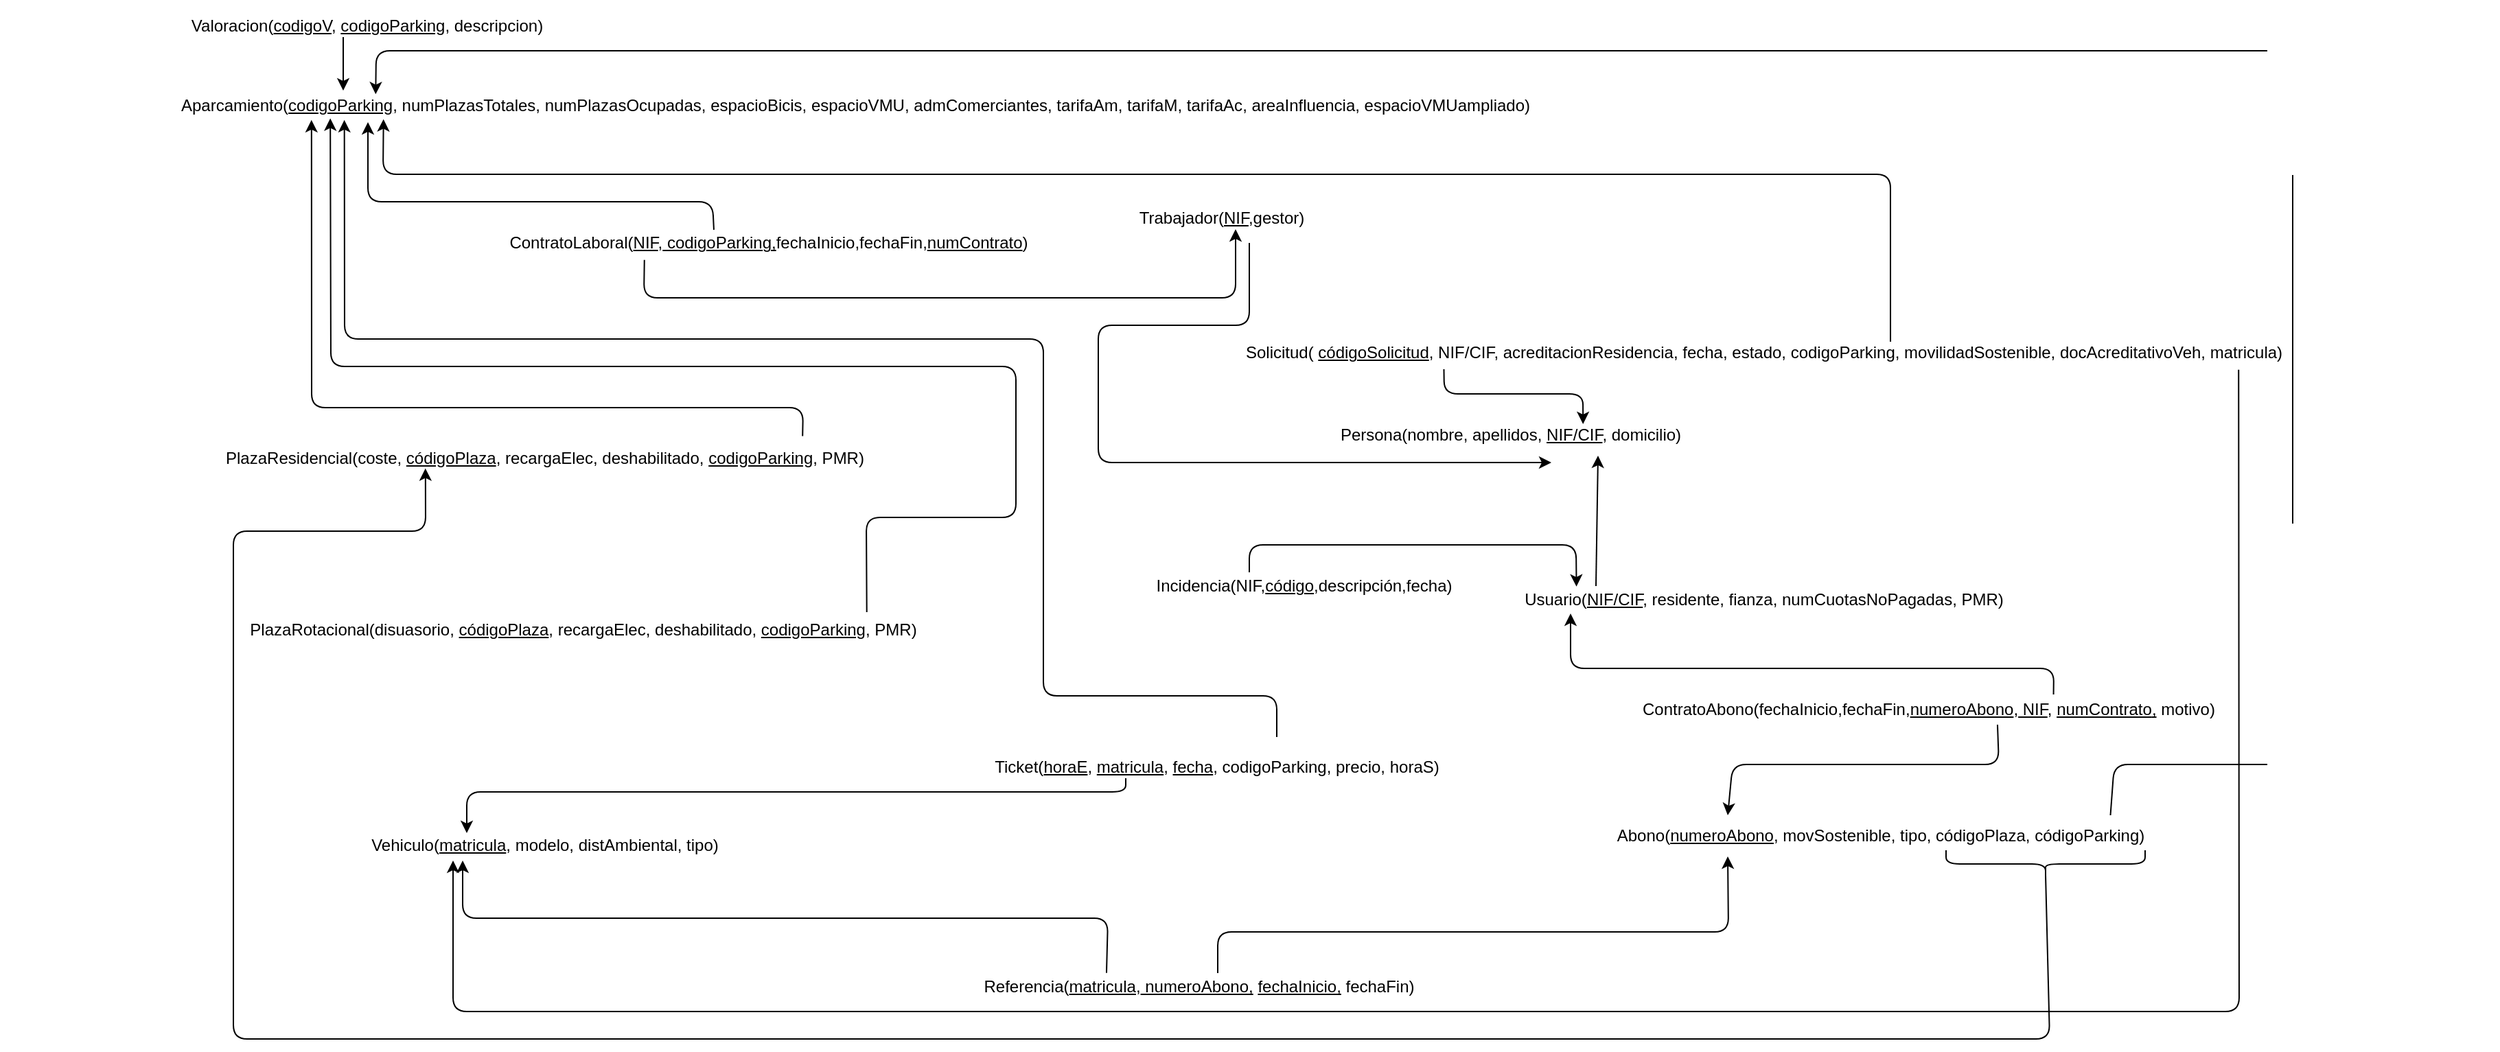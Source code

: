 <mxfile version="12.3.3" type="device" pages="1"><diagram id="I9IrVg-XSZB7Qn-Kv-cK" name="Page-1"><mxGraphModel dx="2997" dy="1083" grid="1" gridSize="10" guides="1" tooltips="1" connect="1" arrows="1" fold="1" page="1" pageScale="1" pageWidth="827" pageHeight="1169" math="0" shadow="0"><root><mxCell id="0"/><mxCell id="1" parent="0"/><mxCell id="2ZlXiWUkkiC4Hj5eQH3b-12" value="&lt;div&gt;Solicitud( &lt;u&gt;códigoSolicitud&lt;/u&gt;&lt;span style=&quot;text-decoration: none&quot;&gt;, NIF/CIF, acreditacionResidencia, fecha, estado, codigoParking, movilidadSostenible, docAcreditativoVeh, matricula)&lt;/span&gt;&lt;/div&gt;" style="text;html=1;strokeColor=none;fillColor=none;align=center;verticalAlign=middle;whiteSpace=wrap;rounded=0;" parent="1" vertex="1"><mxGeometry x="720" y="360" width="1070" height="20" as="geometry"/></mxCell><mxCell id="2ZlXiWUkkiC4Hj5eQH3b-13" value="&lt;div align=&quot;left&quot;&gt;&lt;span style=&quot;text-decoration: none&quot;&gt;Aparcamiento(&lt;/span&gt;&lt;u&gt;codigoParking&lt;/u&gt;&lt;span style=&quot;text-decoration: none&quot;&gt;,&lt;/span&gt;&lt;span style=&quot;text-decoration: none&quot;&gt; numPlazasTotales, numPlazasOcupadas,&lt;/span&gt;&lt;span style=&quot;text-decoration: none&quot;&gt;&amp;nbsp;espacioBicis, espacioVMU, admComerciantes, tarifaAm, tarifaM, tarifaAc&lt;/span&gt;&lt;span style=&quot;text-decoration: none&quot;&gt;, areaInfluencia, espacioVMUampliado)&lt;/span&gt;&lt;/div&gt;" style="text;html=1;resizable=0;points=[];autosize=1;align=left;verticalAlign=top;spacingTop=-4;" parent="1" vertex="1"><mxGeometry x="100" y="180" width="1140" height="20" as="geometry"/></mxCell><mxCell id="2ZlXiWUkkiC4Hj5eQH3b-14" value="&lt;div align=&quot;left&quot;&gt;&lt;span style=&quot;text-decoration: none&quot;&gt;Abono(&lt;/span&gt;&lt;u&gt;numeroAbono&lt;/u&gt;&lt;span style=&quot;text-decoration: none&quot;&gt;, movSostenible, tipo, códigoPlaza, códigoParking)&lt;/span&gt;&lt;/div&gt;" style="text;html=1;strokeColor=none;fillColor=none;align=center;verticalAlign=middle;whiteSpace=wrap;rounded=0;" parent="1" vertex="1"><mxGeometry x="1117" y="707" width="446" height="30" as="geometry"/></mxCell><mxCell id="2ZlXiWUkkiC4Hj5eQH3b-15" value="&lt;span style=&quot;text-decoration: none&quot;&gt;ContratoAbono(fechaInicio,fechaFin,&lt;/span&gt;&lt;u&gt;numeroAbono&lt;/u&gt;&lt;span style=&quot;text-decoration: none&quot;&gt;,&lt;/span&gt;&lt;u&gt;&amp;nbsp;NIF&lt;/u&gt;, &lt;u&gt;numContrato&lt;/u&gt;&lt;span style=&quot;text-decoration: none&quot;&gt;&lt;u&gt;,&lt;/u&gt; motivo)&lt;/span&gt;" style="text;html=1;strokeColor=none;fillColor=none;align=center;verticalAlign=middle;whiteSpace=wrap;rounded=0;" parent="1" vertex="1"><mxGeometry x="1120" y="620" width="510" height="20" as="geometry"/></mxCell><mxCell id="2ZlXiWUkkiC4Hj5eQH3b-16" value="&lt;p style=&quot;margin-bottom: 0cm ; line-height: 100%&quot; align=&quot;left&quot;&gt;&lt;span style=&quot;text-decoration: none&quot;&gt;PlazaResidencial(coste, &lt;/span&gt;&lt;u&gt;códigoPlaza&lt;/u&gt;&lt;span style=&quot;text-decoration: none&quot;&gt;, recargaElec, deshabilitado, &lt;/span&gt;&lt;u&gt;codigoParking&lt;/u&gt;&lt;span style=&quot;text-decoration: none&quot;&gt;, PMR)&lt;/span&gt;&lt;/p&gt;" style="text;html=1;strokeColor=none;fillColor=none;align=center;verticalAlign=middle;whiteSpace=wrap;rounded=0;" parent="1" vertex="1"><mxGeometry x="32" y="430" width="670" height="20" as="geometry"/></mxCell><mxCell id="2ZlXiWUkkiC4Hj5eQH3b-21" value="&lt;p style=&quot;margin-bottom: 0cm ; line-height: 100%&quot;&gt;&lt;span style=&quot;text-decoration: none&quot;&gt;PlazaRotacional(disuasorio, &lt;/span&gt;&lt;u&gt;códigoPlaza&lt;/u&gt;&lt;span style=&quot;text-decoration: none&quot;&gt;, recargaElec, deshabilitado, &lt;/span&gt;&lt;u&gt;codigoParking&lt;/u&gt;, PMR&lt;span style=&quot;text-decoration: none&quot;&gt;)&lt;/span&gt;&lt;/p&gt;" style="text;html=1;strokeColor=none;fillColor=none;align=center;verticalAlign=middle;whiteSpace=wrap;rounded=0;" parent="1" vertex="1"><mxGeometry x="60" y="560" width="670" height="10" as="geometry"/></mxCell><mxCell id="2ZlXiWUkkiC4Hj5eQH3b-22" value="&lt;span style=&quot;text-decoration: none&quot;&gt;Usuario(&lt;/span&gt;&lt;span style=&quot;text-decoration: none&quot;&gt;&lt;u&gt;NIF/CIF&lt;/u&gt;, residente, fianza, numCuotasNoPagadas, PMR)&lt;/span&gt;" style="text;html=1;strokeColor=none;fillColor=none;align=center;verticalAlign=middle;whiteSpace=wrap;rounded=0;" parent="1" vertex="1"><mxGeometry x="1010" y="540" width="490" height="20" as="geometry"/></mxCell><mxCell id="2ZlXiWUkkiC4Hj5eQH3b-23" value="&lt;p style=&quot;margin-bottom: 0cm ; line-height: 100%&quot;&gt;&lt;span style=&quot;text-decoration: none&quot;&gt;Trabajador(&lt;/span&gt;&lt;u&gt;NIF&lt;/u&gt;&lt;span style=&quot;text-decoration: none&quot;&gt;,gestor)&lt;/span&gt;&lt;/p&gt;" style="text;html=1;strokeColor=none;fillColor=none;align=center;verticalAlign=middle;whiteSpace=wrap;rounded=0;" parent="1" vertex="1"><mxGeometry x="710" y="260" width="300" height="10" as="geometry"/></mxCell><mxCell id="2ZlXiWUkkiC4Hj5eQH3b-24" value="&lt;p style=&quot;margin-bottom: 0cm ; line-height: 100%&quot;&gt;&lt;span style=&quot;text-decoration: none&quot;&gt;Ticket(&lt;/span&gt;&lt;u&gt;horaE&lt;/u&gt;&lt;span style=&quot;text-decoration: none&quot;&gt;, &lt;/span&gt;&lt;u&gt;matricula&lt;/u&gt;&lt;span style=&quot;text-decoration: none&quot;&gt;, &lt;/span&gt;&lt;u&gt;fecha&lt;/u&gt;&lt;span style=&quot;text-decoration: none&quot;&gt;, codigoParking, precio, horaS)&lt;/span&gt;&lt;/p&gt;" style="text;html=1;strokeColor=none;fillColor=none;align=center;verticalAlign=middle;whiteSpace=wrap;rounded=0;" parent="1" vertex="1"><mxGeometry x="660" y="660" width="393" height="10" as="geometry"/></mxCell><mxCell id="2ZlXiWUkkiC4Hj5eQH3b-26" value="&lt;p style=&quot;margin-bottom: 0cm ; line-height: 100%&quot;&gt;&lt;span style=&quot;text-decoration: none&quot;&gt;Valoracion(&lt;/span&gt;&lt;u&gt;codigoV&lt;/u&gt;&lt;span style=&quot;text-decoration: none&quot;&gt;, &lt;/span&gt;&lt;u&gt;codigoParking&lt;/u&gt;&lt;span style=&quot;text-decoration: none&quot;&gt;, descripcion)&lt;/span&gt;&lt;/p&gt;" style="text;html=1;strokeColor=none;fillColor=none;align=center;verticalAlign=middle;whiteSpace=wrap;rounded=0;" parent="1" vertex="1"><mxGeometry x="-30" y="120" width="535" height="10" as="geometry"/></mxCell><mxCell id="2ZlXiWUkkiC4Hj5eQH3b-27" value="&lt;p style=&quot;margin-bottom: 0cm ; line-height: 100%&quot;&gt;&lt;span style=&quot;text-decoration: none&quot;&gt;Vehiculo(&lt;/span&gt;&lt;u&gt;matricula&lt;/u&gt;&lt;span style=&quot;text-decoration: none&quot;&gt;, modelo, distAmbiental, tipo&lt;/span&gt;&lt;span style=&quot;text-decoration: none&quot;&gt;)&lt;/span&gt;&lt;/p&gt;" style="text;html=1;strokeColor=none;fillColor=none;align=center;verticalAlign=middle;whiteSpace=wrap;rounded=0;" parent="1" vertex="1"><mxGeometry x="157" y="717" width="420" height="10" as="geometry"/></mxCell><mxCell id="2ZlXiWUkkiC4Hj5eQH3b-28" value="&lt;span style=&quot;text-decoration: none&quot;&gt;Referencia&lt;/span&gt;&lt;span style=&quot;text-decoration: none&quot;&gt;(&lt;/span&gt;&lt;u&gt;matricula&lt;/u&gt;&lt;span style=&quot;text-decoration: none&quot;&gt;,&lt;/span&gt;&lt;u&gt; numeroAbono,&lt;/u&gt; &lt;u&gt;fechaInicio,&lt;/u&gt; fechaFin&lt;span style=&quot;text-decoration: none&quot;&gt;)&lt;/span&gt;" style="text;html=1;strokeColor=none;fillColor=none;align=center;verticalAlign=middle;whiteSpace=wrap;rounded=0;" parent="1" vertex="1"><mxGeometry x="657" y="822" width="373" height="20" as="geometry"/></mxCell><mxCell id="G0HUlT2vcON83zbuiVgl-4" value="" style="endArrow=classic;html=1;exitX=0.413;exitY=0.021;exitDx=0;exitDy=0;exitPerimeter=0;" parent="1" source="azdm0dHMtsbySCDP1iI7-4" edge="1"><mxGeometry width="50" height="50" relative="1" as="geometry"><mxPoint x="489" y="270" as="sourcePoint"/><mxPoint x="238" y="202" as="targetPoint"/><Array as="points"><mxPoint x="489" y="260"/><mxPoint x="430" y="260"/><mxPoint x="380" y="260"/><mxPoint x="320" y="260"/><mxPoint x="290" y="260"/><mxPoint x="238" y="260"/></Array></mxGeometry></mxCell><mxCell id="G0HUlT2vcON83zbuiVgl-14" value="" style="endArrow=classic;html=1;" parent="1" edge="1"><mxGeometry width="50" height="50" relative="1" as="geometry"><mxPoint x="220" y="140" as="sourcePoint"/><mxPoint x="220" y="179" as="targetPoint"/><Array as="points"><mxPoint x="220" y="140"/></Array></mxGeometry></mxCell><mxCell id="G0HUlT2vcON83zbuiVgl-17" value="Incidencia(NIF,&lt;u&gt;código&lt;/u&gt;,descripción,fecha)" style="text;html=1;strokeColor=none;fillColor=none;align=center;verticalAlign=middle;whiteSpace=wrap;rounded=0;" parent="1" vertex="1"><mxGeometry x="900" y="530" width="40" height="20" as="geometry"/></mxCell><mxCell id="G0HUlT2vcON83zbuiVgl-18" value="" style="endArrow=classic;html=1;exitX=0.678;exitY=-0.05;exitDx=0;exitDy=0;exitPerimeter=0;" parent="1" source="2ZlXiWUkkiC4Hj5eQH3b-15" edge="1"><mxGeometry width="50" height="50" relative="1" as="geometry"><mxPoint x="1494" y="630" as="sourcePoint"/><mxPoint x="1114" y="560" as="targetPoint"/><Array as="points"><mxPoint x="1466" y="600"/><mxPoint x="1114" y="600"/></Array></mxGeometry></mxCell><mxCell id="azdm0dHMtsbySCDP1iI7-3" value="" style="endArrow=classic;html=1;exitX=0.303;exitY=1.119;exitDx=0;exitDy=0;exitPerimeter=0;" parent="1" source="azdm0dHMtsbySCDP1iI7-4" edge="1"><mxGeometry width="50" height="50" relative="1" as="geometry"><mxPoint x="464" y="290" as="sourcePoint"/><mxPoint x="870" y="280" as="targetPoint"/><Array as="points"><mxPoint x="439" y="330"/><mxPoint x="464" y="330"/><mxPoint x="870" y="330"/></Array></mxGeometry></mxCell><mxCell id="azdm0dHMtsbySCDP1iI7-4" value="ContratoLaboral(&lt;u&gt;NIF&lt;/u&gt;,&lt;u&gt; codigoParking,&lt;/u&gt;fechaInicio,fechaFin,&lt;u&gt;numContrato&lt;/u&gt;)" style="text;html=1;strokeColor=none;fillColor=none;align=center;verticalAlign=middle;whiteSpace=wrap;rounded=0;" parent="1" vertex="1"><mxGeometry x="300" y="280" width="460" height="20" as="geometry"/></mxCell><mxCell id="azdm0dHMtsbySCDP1iI7-6" value="" style="endArrow=classic;html=1;exitX=0.586;exitY=0.1;exitDx=0;exitDy=0;exitPerimeter=0;entryX=0.131;entryY=0.993;entryDx=0;entryDy=0;entryPerimeter=0;" parent="1" source="2ZlXiWUkkiC4Hj5eQH3b-12" target="2ZlXiWUkkiC4Hj5eQH3b-13" edge="1"><mxGeometry width="50" height="50" relative="1" as="geometry"><mxPoint x="1590" y="260" as="sourcePoint"/><mxPoint x="221" y="310" as="targetPoint"/><Array as="points"><mxPoint x="1347" y="240"/><mxPoint x="249" y="240"/></Array></mxGeometry></mxCell><mxCell id="HVN92zyPnA6csdTqlTCv-4" value="" style="endArrow=classic;html=1;exitX=0.78;exitY=0.038;exitDx=0;exitDy=0;exitPerimeter=0;entryX=0.085;entryY=1.021;entryDx=0;entryDy=0;entryPerimeter=0;" parent="1" source="2ZlXiWUkkiC4Hj5eQH3b-16" target="2ZlXiWUkkiC4Hj5eQH3b-13" edge="1"><mxGeometry width="50" height="50" relative="1" as="geometry"><mxPoint x="460" y="400" as="sourcePoint"/><mxPoint x="170" y="320" as="targetPoint"/><Array as="points"><mxPoint x="555" y="410"/><mxPoint x="197" y="410"/></Array></mxGeometry></mxCell><mxCell id="HVN92zyPnA6csdTqlTCv-5" value="" style="endArrow=classic;html=1;entryX=0.097;entryY=0.964;entryDx=0;entryDy=0;entryPerimeter=0;exitX=0.808;exitY=-0.1;exitDx=0;exitDy=0;exitPerimeter=0;" parent="1" source="2ZlXiWUkkiC4Hj5eQH3b-21" target="2ZlXiWUkkiC4Hj5eQH3b-13" edge="1"><mxGeometry width="50" height="50" relative="1" as="geometry"><mxPoint x="630" y="550" as="sourcePoint"/><mxPoint x="190" y="320" as="targetPoint"/><Array as="points"><mxPoint x="601" y="490"/><mxPoint x="710" y="490"/><mxPoint x="710" y="380"/><mxPoint x="211" y="380"/></Array></mxGeometry></mxCell><mxCell id="HVN92zyPnA6csdTqlTCv-6" value="" style="endArrow=classic;html=1;exitX=0.319;exitY=-0.008;exitDx=0;exitDy=0;exitPerimeter=0;" parent="1" edge="1" source="2ZlXiWUkkiC4Hj5eQH3b-28"><mxGeometry width="50" height="50" relative="1" as="geometry"><mxPoint x="777" y="812" as="sourcePoint"/><mxPoint x="307" y="740" as="targetPoint"/><Array as="points"><mxPoint x="777" y="782"/><mxPoint x="307" y="782"/></Array></mxGeometry></mxCell><mxCell id="HVN92zyPnA6csdTqlTCv-7" value="" style="endArrow=classic;html=1;entryX=0.25;entryY=1;entryDx=0;entryDy=0;" parent="1" target="2ZlXiWUkkiC4Hj5eQH3b-14" edge="1"><mxGeometry width="50" height="50" relative="1" as="geometry"><mxPoint x="857" y="822" as="sourcePoint"/><mxPoint x="1237" y="752" as="targetPoint"/><Array as="points"><mxPoint x="857" y="792"/><mxPoint x="1229" y="792"/></Array></mxGeometry></mxCell><mxCell id="HVN92zyPnA6csdTqlTCv-8" value="" style="endArrow=classic;html=1;exitX=0.598;exitY=1.05;exitDx=0;exitDy=0;exitPerimeter=0;entryX=0.25;entryY=0;entryDx=0;entryDy=0;" parent="1" source="2ZlXiWUkkiC4Hj5eQH3b-15" target="2ZlXiWUkkiC4Hj5eQH3b-14" edge="1"><mxGeometry width="50" height="50" relative="1" as="geometry"><mxPoint x="1430" y="610" as="sourcePoint"/><mxPoint x="1270" y="730" as="targetPoint"/><Array as="points"><mxPoint x="1426" y="670"/><mxPoint x="1232" y="670"/></Array></mxGeometry></mxCell><mxCell id="HVN92zyPnA6csdTqlTCv-9" value="" style="endArrow=classic;html=1;" parent="1" edge="1"><mxGeometry width="50" height="50" relative="1" as="geometry"><mxPoint x="790" y="680" as="sourcePoint"/><mxPoint x="310" y="720" as="targetPoint"/><Array as="points"><mxPoint x="790" y="690"/><mxPoint x="310" y="690"/></Array></mxGeometry></mxCell><mxCell id="HVN92zyPnA6csdTqlTCv-10" value="" style="endArrow=classic;html=1;entryX=0.221;entryY=0.021;entryDx=0;entryDy=0;entryPerimeter=0;" parent="1" target="2ZlXiWUkkiC4Hj5eQH3b-22" edge="1"><mxGeometry width="50" height="50" relative="1" as="geometry"><mxPoint x="880" y="530" as="sourcePoint"/><mxPoint x="1110" y="450" as="targetPoint"/><Array as="points"><mxPoint x="880" y="510"/><mxPoint x="1118" y="510"/></Array></mxGeometry></mxCell><mxCell id="HVN92zyPnA6csdTqlTCv-14" value="" style="endArrow=classic;html=1;entryX=0.677;entryY=0.1;entryDx=0;entryDy=0;entryPerimeter=0;exitX=0.282;exitY=1.1;exitDx=0;exitDy=0;exitPerimeter=0;" parent="1" source="2ZlXiWUkkiC4Hj5eQH3b-12" target="PRofn_bKHYjtpdTf7ijA-2" edge="1"><mxGeometry width="50" height="50" relative="1" as="geometry"><mxPoint x="1100" y="380" as="sourcePoint"/><mxPoint x="1120" y="400" as="targetPoint"/><Array as="points"><mxPoint x="1022" y="400"/><mxPoint x="1123" y="400"/></Array></mxGeometry></mxCell><mxCell id="HVN92zyPnA6csdTqlTCv-23" value="" style="endArrow=classic;html=1;entryX=0.106;entryY=1.021;entryDx=0;entryDy=0;entryPerimeter=0;" parent="1" target="2ZlXiWUkkiC4Hj5eQH3b-13" edge="1"><mxGeometry width="50" height="50" relative="1" as="geometry"><mxPoint x="900" y="650" as="sourcePoint"/><mxPoint x="200" y="320" as="targetPoint"/><Array as="points"><mxPoint x="900" y="620"/><mxPoint x="730" y="620"/><mxPoint x="730" y="590"/><mxPoint x="730" y="360"/><mxPoint x="221" y="360"/></Array></mxGeometry></mxCell><mxCell id="HVN92zyPnA6csdTqlTCv-24" value="" style="endArrow=classic;html=1;exitX=0.1;exitY=0.5;exitDx=0;exitDy=0;exitPerimeter=0;entryX=0.37;entryY=1.215;entryDx=0;entryDy=0;entryPerimeter=0;" parent="1" source="CBP2HiiUzuAZ6cUM-EVy-3" target="2ZlXiWUkkiC4Hj5eQH3b-16" edge="1"><mxGeometry width="50" height="50" relative="1" as="geometry"><mxPoint x="1420" y="780" as="sourcePoint"/><mxPoint x="190" y="470" as="targetPoint"/><Array as="points"><mxPoint x="1463" y="870"/><mxPoint x="860" y="870"/><mxPoint x="140" y="870"/><mxPoint x="140" y="500"/><mxPoint x="280" y="500"/></Array></mxGeometry></mxCell><mxCell id="HVN92zyPnA6csdTqlTCv-25" value="" style="endArrow=classic;html=1;exitX=0.875;exitY=0;exitDx=0;exitDy=0;exitPerimeter=0;entryX=0.126;entryY=0.084;entryDx=0;entryDy=0;entryPerimeter=0;" parent="1" source="2ZlXiWUkkiC4Hj5eQH3b-14" target="2ZlXiWUkkiC4Hj5eQH3b-13" edge="1"><mxGeometry width="50" height="50" relative="1" as="geometry"><mxPoint x="260" y="420" as="sourcePoint"/><mxPoint x="218" y="320" as="targetPoint"/><Array as="points"><mxPoint x="1510" y="670"/><mxPoint x="1640" y="670"/><mxPoint x="1640" y="150"/><mxPoint x="244" y="150"/></Array></mxGeometry></mxCell><mxCell id="PRofn_bKHYjtpdTf7ijA-2" value="Persona(nombre, apellidos, &lt;u&gt;NIF/CIF&lt;/u&gt;, domicilio)" style="text;html=1;align=center;verticalAlign=middle;resizable=0;points=[];;autosize=1;" parent="1" vertex="1"><mxGeometry x="920" y="420" width="300" height="20" as="geometry"/></mxCell><mxCell id="PRofn_bKHYjtpdTf7ijA-3" value="" style="endArrow=classic;html=1;" parent="1" edge="1"><mxGeometry width="50" height="50" relative="1" as="geometry"><mxPoint x="880" y="290" as="sourcePoint"/><mxPoint x="1100" y="450" as="targetPoint"/><Array as="points"><mxPoint x="880" y="350"/><mxPoint x="770" y="350"/><mxPoint x="770" y="450"/></Array></mxGeometry></mxCell><mxCell id="PRofn_bKHYjtpdTf7ijA-6" value="" style="endArrow=classic;html=1;exitX=0.25;exitY=0;exitDx=0;exitDy=0;" parent="1" source="2ZlXiWUkkiC4Hj5eQH3b-22" edge="1"><mxGeometry width="50" height="50" relative="1" as="geometry"><mxPoint x="1120" y="870" as="sourcePoint"/><mxPoint x="1134" y="445" as="targetPoint"/></mxGeometry></mxCell><mxCell id="jQa1cLTpGH0gjAVw_I0r-1" value="" style="endArrow=classic;html=1;exitX=0.823;exitY=1.117;exitDx=0;exitDy=0;exitPerimeter=0;" parent="1" source="2ZlXiWUkkiC4Hj5eQH3b-12" edge="1"><mxGeometry width="50" height="50" relative="1" as="geometry"><mxPoint x="1490" y="525" as="sourcePoint"/><mxPoint x="300" y="740" as="targetPoint"/><Array as="points"><mxPoint x="1601" y="850"/><mxPoint x="300" y="850"/><mxPoint x="300" y="830"/></Array></mxGeometry></mxCell><mxCell id="CBP2HiiUzuAZ6cUM-EVy-3" value="" style="shape=curlyBracket;whiteSpace=wrap;html=1;rounded=1;rotation=-90;" parent="1" vertex="1"><mxGeometry x="1450" y="670" width="20" height="145" as="geometry"/></mxCell></root></mxGraphModel></diagram></mxfile>